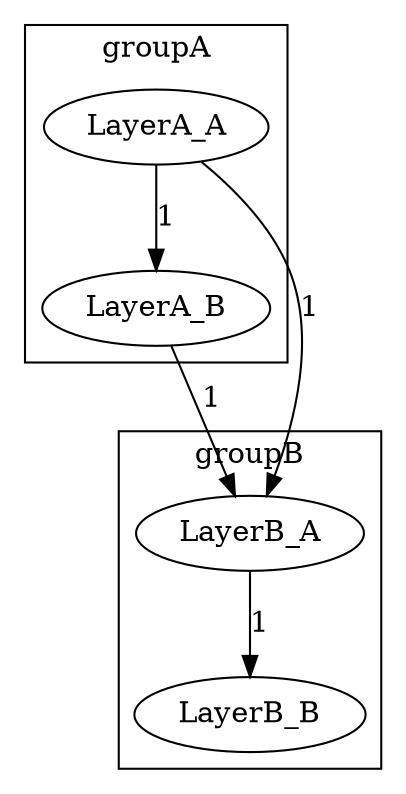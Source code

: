 digraph "" {
subgraph "cluster_groupA" {
label="groupA"
"LayerA_A" [
group="groupA"
]
"LayerA_B" [
group="groupA"
]
}
subgraph "cluster_groupB" {
label="groupB"
"LayerB_A" [
group="groupB"
]
"LayerB_B" [
group="groupB"
]
}
"LayerA_A" -> "LayerA_B" [
label="1"
]
"LayerA_A" -> "LayerB_A" [
label="1"
]
"LayerB_A" -> "LayerB_B" [
label="1"
]
"LayerA_B" -> "LayerB_A" [
label="1"
]
}